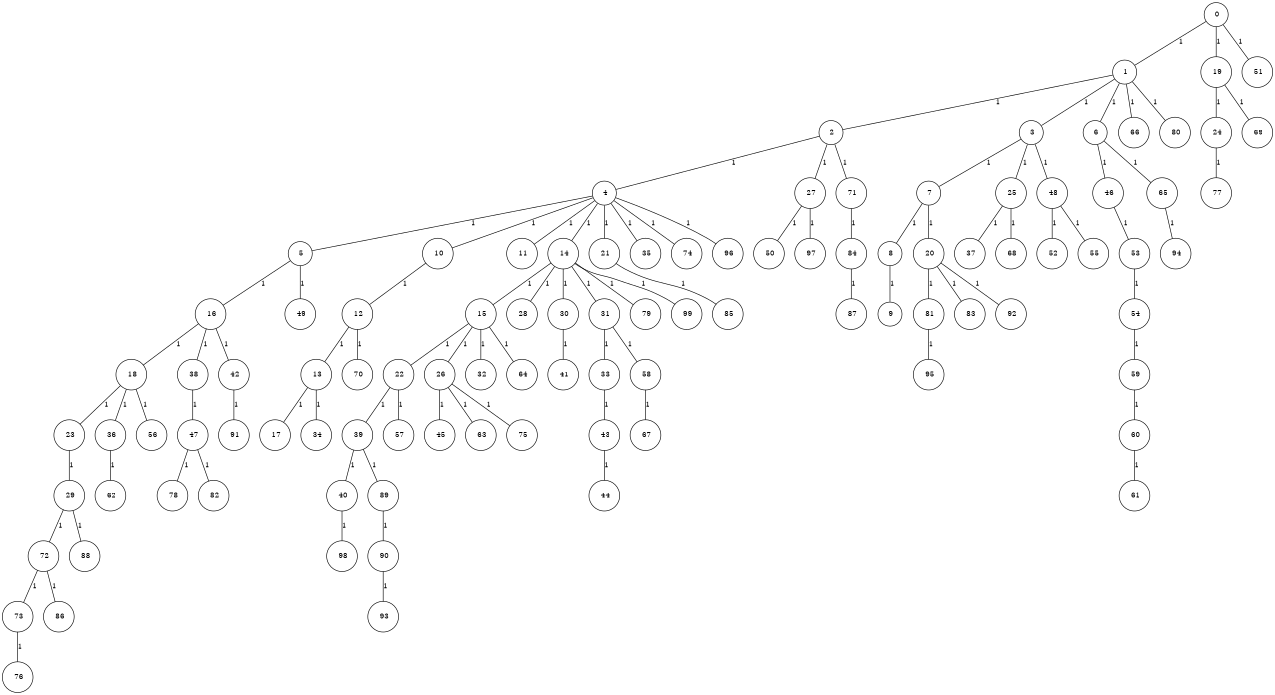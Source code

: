 graph G {
size="8.5,11;"
ratio = "expand;"
fixedsize="true;"
overlap="scale;"
node[shape=circle,width=.12,hight=.12,fontsize=12]
edge[fontsize=12]

0[label=" 0" color=black, pos="1.1139654,1.9202478!"];
1[label=" 1" color=black, pos="1.4936086,1.3306677!"];
2[label=" 2" color=black, pos="2.9151033,2.3567685!"];
3[label=" 3" color=black, pos="1.4439418,0.68837405!"];
4[label=" 4" color=black, pos="0.5937625,2.5197051!"];
5[label=" 5" color=black, pos="2.0480685,1.8841275!"];
6[label=" 6" color=black, pos="0.030480537,1.5085393!"];
7[label=" 7" color=black, pos="2.0466654,0.25695807!"];
8[label=" 8" color=black, pos="0.054561565,0.0171441!"];
9[label=" 9" color=black, pos="2.0882504,1.516377!"];
10[label=" 10" color=black, pos="1.5369324,0.79267371!"];
11[label=" 11" color=black, pos="1.317612,2.7750579!"];
12[label=" 12" color=black, pos="2.768414,1.06625!"];
13[label=" 13" color=black, pos="1.2130305,2.1193556!"];
14[label=" 14" color=black, pos="1.4419899,0.16335907!"];
15[label=" 15" color=black, pos="1.470285,0.64928626!"];
16[label=" 16" color=black, pos="0.59752301,0.073016649!"];
17[label=" 17" color=black, pos="0.014242147,2.6891272!"];
18[label=" 18" color=black, pos="0.46253911,2.5320487!"];
19[label=" 19" color=black, pos="0.96284863,1.6915257!"];
20[label=" 20" color=black, pos="0.60186963,2.5477452!"];
21[label=" 21" color=black, pos="0.70815317,0.058411127!"];
22[label=" 22" color=black, pos="1.2949958,1.6387985!"];
23[label=" 23" color=black, pos="2.6420873,1.2901273!"];
24[label=" 24" color=black, pos="0.95451512,2.9253838!"];
25[label=" 25" color=black, pos="1.9525375,1.5199318!"];
26[label=" 26" color=black, pos="2.0963118,1.1952278!"];
27[label=" 27" color=black, pos="1.3590871,2.7904231!"];
28[label=" 28" color=black, pos="0.64452921,0.77585683!"];
29[label=" 29" color=black, pos="1.0052691,1.5028255!"];
30[label=" 30" color=black, pos="2.0560382,0.065545653!"];
31[label=" 31" color=black, pos="2.4297087,1.9377358!"];
32[label=" 32" color=black, pos="1.7188168,1.3529811!"];
33[label=" 33" color=black, pos="1.4776305,2.086431!"];
34[label=" 34" color=black, pos="1.9248934,1.6331028!"];
35[label=" 35" color=black, pos="1.1684123,0.24493717!"];
36[label=" 36" color=black, pos="1.7616942,1.1656239!"];
37[label=" 37" color=black, pos="2.855062,0.067228204!"];
38[label=" 38" color=black, pos="1.8100734,0.60922562!"];
39[label=" 39" color=black, pos="2.4884468,1.624006!"];
40[label=" 40" color=black, pos="2.4100811,2.8786179!"];
41[label=" 41" color=black, pos="2.8499,0.46165393!"];
42[label=" 42" color=black, pos="1.2467077,2.0587738!"];
43[label=" 43" color=black, pos="0.51828255,0.22806156!"];
44[label=" 44" color=black, pos="2.324505,2.04694!"];
45[label=" 45" color=black, pos="2.0621349,0.090667104!"];
46[label=" 46" color=black, pos="2.2469421,1.1119904!"];
47[label=" 47" color=black, pos="2.2468542,1.9426524!"];
48[label=" 48" color=black, pos="2.7129835,0.54464684!"];
49[label=" 49" color=black, pos="1.7863192,1.337677!"];
50[label=" 50" color=black, pos="1.1010575,0.44814697!"];
51[label=" 51" color=black, pos="2.7001618,1.8993167!"];
52[label=" 52" color=black, pos="2.069894,2.2042338!"];
53[label=" 53" color=black, pos="0.060424926,0.0042371387!"];
54[label=" 54" color=black, pos="2.9947937,0.042755804!"];
55[label=" 55" color=black, pos="1.852224,2.8985831!"];
56[label=" 56" color=black, pos="0.8066785,1.1280911!"];
57[label=" 57" color=black, pos="2.4495307,2.6260247!"];
58[label=" 58" color=black, pos="1.8622189,2.1699282!"];
59[label=" 59" color=black, pos="1.7503802,0.58704758!"];
60[label=" 60" color=black, pos="0.015501665,0.95230304!"];
61[label=" 61" color=black, pos="2.0861824,0.38329357!"];
62[label=" 62" color=black, pos="2.0727677,1.3226239!"];
63[label=" 63" color=black, pos="0.41145757,0.49019919!"];
64[label=" 64" color=black, pos="2.6644369,0.8111338!"];
65[label=" 65" color=black, pos="2.0840583,2.6645558!"];
66[label=" 66" color=black, pos="2.5113301,2.508658!"];
67[label=" 67" color=black, pos="1.903729,1.0819844!"];
68[label=" 68" color=black, pos="0.88698696,0.99515723!"];
69[label=" 69" color=black, pos="0.99082763,0.054145374!"];
70[label=" 70" color=black, pos="2.8045002,2.988587!"];
71[label=" 71" color=black, pos="0.59797625,0.43409383!"];
72[label=" 72" color=black, pos="2.0970765,2.3763808!"];
73[label=" 73" color=black, pos="1.6823861,0.1274121!"];
74[label=" 74" color=black, pos="2.8754207,2.4554264!"];
75[label=" 75" color=black, pos="2.7317756,2.6983803!"];
76[label=" 76" color=black, pos="2.5716983,2.5919319!"];
77[label=" 77" color=black, pos="2.0719883,0.6261213!"];
78[label=" 78" color=black, pos="1.0228465,1.0924463!"];
79[label=" 79" color=black, pos="1.0934946,0.88323594!"];
80[label=" 80" color=black, pos="1.7717677,0.37170598!"];
81[label=" 81" color=black, pos="2.3005534,1.64787!"];
82[label=" 82" color=black, pos="0.13518813,2.9551237!"];
83[label=" 83" color=black, pos="1.6407073,2.4857263!"];
84[label=" 84" color=black, pos="2.3470415,1.7749315!"];
85[label=" 85" color=black, pos="2.7237354,1.2955183!"];
86[label=" 86" color=black, pos="1.0157612,1.3674047!"];
87[label=" 87" color=black, pos="0.91450462,0.29982686!"];
88[label=" 88" color=black, pos="2.5102574,1.1404261!"];
89[label=" 89" color=black, pos="1.1706509,2.9867849!"];
90[label=" 90" color=black, pos="1.8915925,1.1728028!"];
91[label=" 91" color=black, pos="2.5954125,1.7447053!"];
92[label=" 92" color=black, pos="0.73618722,1.3614838!"];
93[label=" 93" color=black, pos="1.9206896,0.2065046!"];
94[label=" 94" color=black, pos="0.044966601,2.0457066!"];
95[label=" 95" color=black, pos="2.82455,0.64574355!"];
96[label=" 96" color=black, pos="2.0170663,1.1456182!"];
97[label=" 97" color=black, pos="0.57446578,1.4935562!"];
98[label=" 98" color=black, pos="0.074311609,0.99835802!"];
99[label=" 99" color=black, pos="1.3248881,0.61217811!"];
0--1[label="1"]
0--19[label="1"]
0--51[label="1"]
1--2[label="1"]
1--3[label="1"]
1--6[label="1"]
1--66[label="1"]
1--80[label="1"]
2--4[label="1"]
2--27[label="1"]
2--71[label="1"]
3--7[label="1"]
3--25[label="1"]
3--48[label="1"]
4--5[label="1"]
4--10[label="1"]
4--11[label="1"]
4--14[label="1"]
4--21[label="1"]
4--35[label="1"]
4--74[label="1"]
4--96[label="1"]
5--16[label="1"]
5--49[label="1"]
6--46[label="1"]
6--65[label="1"]
7--8[label="1"]
7--20[label="1"]
8--9[label="1"]
10--12[label="1"]
12--13[label="1"]
12--70[label="1"]
13--17[label="1"]
13--34[label="1"]
14--15[label="1"]
14--28[label="1"]
14--30[label="1"]
14--31[label="1"]
14--79[label="1"]
14--99[label="1"]
15--22[label="1"]
15--26[label="1"]
15--32[label="1"]
15--64[label="1"]
16--18[label="1"]
16--38[label="1"]
16--42[label="1"]
18--23[label="1"]
18--36[label="1"]
18--56[label="1"]
19--24[label="1"]
19--69[label="1"]
20--81[label="1"]
20--83[label="1"]
20--92[label="1"]
21--85[label="1"]
22--39[label="1"]
22--57[label="1"]
23--29[label="1"]
24--77[label="1"]
25--37[label="1"]
25--68[label="1"]
26--45[label="1"]
26--63[label="1"]
26--75[label="1"]
27--50[label="1"]
27--97[label="1"]
29--72[label="1"]
29--88[label="1"]
30--41[label="1"]
31--33[label="1"]
31--58[label="1"]
33--43[label="1"]
36--62[label="1"]
38--47[label="1"]
39--40[label="1"]
39--89[label="1"]
40--98[label="1"]
42--91[label="1"]
43--44[label="1"]
46--53[label="1"]
47--78[label="1"]
47--82[label="1"]
48--52[label="1"]
48--55[label="1"]
53--54[label="1"]
54--59[label="1"]
58--67[label="1"]
59--60[label="1"]
60--61[label="1"]
65--94[label="1"]
71--84[label="1"]
72--73[label="1"]
72--86[label="1"]
73--76[label="1"]
81--95[label="1"]
84--87[label="1"]
89--90[label="1"]
90--93[label="1"]

}
